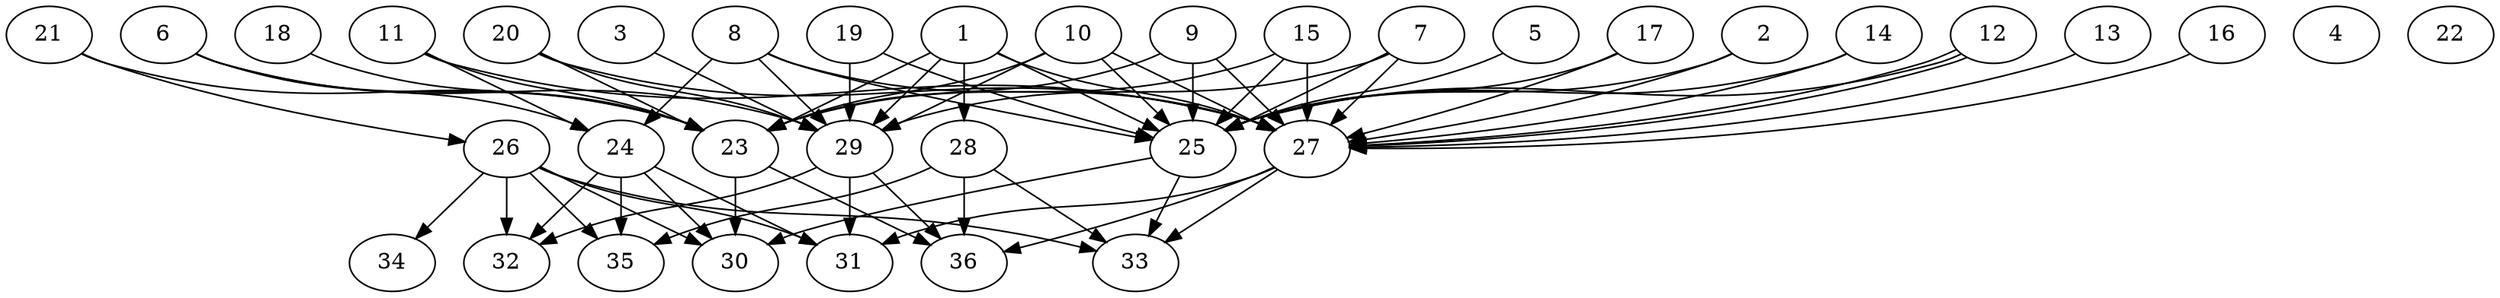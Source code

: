 // DAG (tier=3-complex, mode=data, n=36, ccr=0.526, fat=0.788, density=0.672, regular=0.325, jump=0.273, mindata=4194304, maxdata=33554432)
// DAG automatically generated by daggen at Sun Aug 24 16:33:35 2025
// /home/ermia/Project/Environments/daggen/bin/daggen --dot --ccr 0.526 --fat 0.788 --regular 0.325 --density 0.672 --jump 0.273 --mindata 4194304 --maxdata 33554432 -n 36 
digraph G {
  1 [size="18074729189119965184", alpha="0.14", expect_size="9037364594559982592"]
  1 -> 23 [size ="8095815012712448"]
  1 -> 25 [size ="8095815012712448"]
  1 -> 27 [size ="8095815012712448"]
  1 -> 28 [size ="8095815012712448"]
  1 -> 29 [size ="8095815012712448"]
  2 [size="30069179675880728", alpha="0.14", expect_size="15034589837940364"]
  2 -> 25 [size ="490280792883200"]
  2 -> 27 [size ="490280792883200"]
  3 [size="24225794268874389061632", alpha="0.18", expect_size="12112897134437194530816"]
  3 -> 29 [size ="6697951577505792"]
  4 [size="4562949451567901696", alpha="0.04", expect_size="2281474725783950848"]
  5 [size="4476018376667316617216", alpha="0.11", expect_size="2238009188333658308608"]
  5 -> 25 [size ="2172790702604288"]
  6 [size="5759015461626112000", alpha="0.01", expect_size="2879507730813056000"]
  6 -> 23 [size ="4345828441325568"]
  6 -> 24 [size ="4345828441325568"]
  6 -> 29 [size ="4345828441325568"]
  7 [size="34885058204288728170496", alpha="0.00", expect_size="17442529102144364085248"]
  7 -> 25 [size ="8541148805070848"]
  7 -> 27 [size ="8541148805070848"]
  7 -> 29 [size ="8541148805070848"]
  8 [size="30645020741372739584000", alpha="0.17", expect_size="15322510370686369792000"]
  8 -> 24 [size ="7834235096268800"]
  8 -> 25 [size ="7834235096268800"]
  8 -> 27 [size ="7834235096268800"]
  8 -> 29 [size ="7834235096268800"]
  9 [size="177307559319550432", alpha="0.13", expect_size="88653779659775216"]
  9 -> 23 [size ="3016822743891968"]
  9 -> 25 [size ="3016822743891968"]
  9 -> 27 [size ="3016822743891968"]
  10 [size="5677614918367067136", alpha="0.14", expect_size="2838807459183533568"]
  10 -> 23 [size ="6921173501739008"]
  10 -> 25 [size ="6921173501739008"]
  10 -> 27 [size ="6921173501739008"]
  10 -> 29 [size ="6921173501739008"]
  11 [size="62443692510126392", alpha="0.01", expect_size="31221846255063196"]
  11 -> 23 [size ="1068488844115968"]
  11 -> 24 [size ="1068488844115968"]
  11 -> 27 [size ="1068488844115968"]
  12 [size="306907562037725696", alpha="0.09", expect_size="153453781018862848"]
  12 -> 25 [size ="178043582676992"]
  12 -> 27 [size ="178043582676992"]
  12 -> 27 [size ="178043582676992"]
  13 [size="2218423846721773056", alpha="0.02", expect_size="1109211923360886528"]
  13 -> 27 [size ="2490928560340992"]
  14 [size="4329460090793263104", alpha="0.10", expect_size="2164730045396631552"]
  14 -> 25 [size ="3103983736455168"]
  14 -> 27 [size ="3103983736455168"]
  15 [size="165066226403812608", alpha="0.08", expect_size="82533113201906304"]
  15 -> 23 [size ="2854574591311872"]
  15 -> 25 [size ="2854574591311872"]
  15 -> 27 [size ="2854574591311872"]
  16 [size="3050365585870055424", alpha="0.05", expect_size="1525182792935027712"]
  16 -> 27 [size ="5513891127754752"]
  17 [size="23758437990045835264", alpha="0.16", expect_size="11879218995022917632"]
  17 -> 25 [size ="8451980276006912"]
  17 -> 27 [size ="8451980276006912"]
  18 [size="4076624604860099", alpha="0.05", expect_size="2038312302430049"]
  18 -> 23 [size ="172369863770112"]
  19 [size="11563808252385834", alpha="0.04", expect_size="5781904126192917"]
  19 -> 25 [size ="719613750935552"]
  19 -> 29 [size ="719613750935552"]
  20 [size="9907965483193896960", alpha="0.03", expect_size="4953982741596948480"]
  20 -> 23 [size ="4846344594259968"]
  20 -> 27 [size ="4846344594259968"]
  20 -> 29 [size ="4846344594259968"]
  21 [size="12485773626136578048", alpha="0.06", expect_size="6242886813068289024"]
  21 -> 23 [size ="5976123871592448"]
  21 -> 26 [size ="5976123871592448"]
  22 [size="13376656057065275392", alpha="0.10", expect_size="6688328028532637696"]
  23 [size="1613931896468563968", alpha="0.01", expect_size="806965948234281984"]
  23 -> 30 [size ="1313237790359552"]
  23 -> 36 [size ="1313237790359552"]
  24 [size="1697492642972685568", alpha="0.07", expect_size="848746321486342784"]
  24 -> 30 [size ="1881150586880000"]
  24 -> 31 [size ="1881150586880000"]
  24 -> 32 [size ="1881150586880000"]
  24 -> 35 [size ="1881150586880000"]
  25 [size="203809048439923146752", alpha="0.01", expect_size="101904524219961573376"]
  25 -> 30 [size ="277059020521472"]
  25 -> 33 [size ="277059020521472"]
  26 [size="6574253206849510400", alpha="0.14", expect_size="3287126603424755200"]
  26 -> 30 [size ="2908054920101888"]
  26 -> 31 [size ="2908054920101888"]
  26 -> 32 [size ="2908054920101888"]
  26 -> 33 [size ="2908054920101888"]
  26 -> 34 [size ="2908054920101888"]
  26 -> 35 [size ="2908054920101888"]
  27 [size="14921943761334704128", alpha="0.11", expect_size="7460971880667352064"]
  27 -> 31 [size ="6605355370938368"]
  27 -> 33 [size ="6605355370938368"]
  27 -> 36 [size ="6605355370938368"]
  28 [size="2069462186094122752", alpha="0.01", expect_size="1034731093047061376"]
  28 -> 33 [size ="1185715656327168"]
  28 -> 35 [size ="1185715656327168"]
  28 -> 36 [size ="1185715656327168"]
  29 [size="522391438676197376000", alpha="0.02", expect_size="261195719338098688000"]
  29 -> 31 [size ="518904401100800"]
  29 -> 32 [size ="518904401100800"]
  29 -> 36 [size ="518904401100800"]
  30 [size="3059517122098591956992", alpha="0.13", expect_size="1529758561049295978496"]
  31 [size="5202009143513418752", alpha="0.18", expect_size="2601004571756709376"]
  32 [size="15194966597384145993728", alpha="0.15", expect_size="7597483298692072996864"]
  33 [size="29558600917180840", alpha="0.15", expect_size="14779300458590420"]
  34 [size="307679718845825088", alpha="0.19", expect_size="153839859422912544"]
  35 [size="169428158746575904", alpha="0.02", expect_size="84714079373287952"]
  36 [size="5221041305754080256", alpha="0.19", expect_size="2610520652877040128"]
}